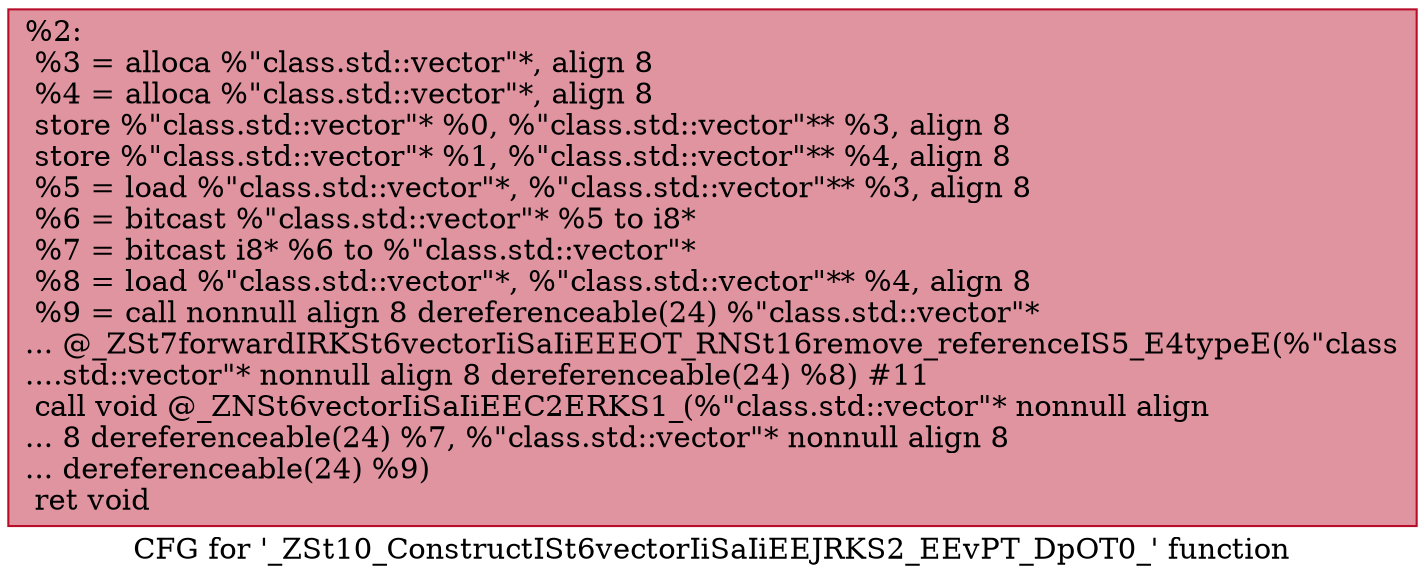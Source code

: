 digraph "CFG for '_ZSt10_ConstructISt6vectorIiSaIiEEJRKS2_EEvPT_DpOT0_' function" {
	label="CFG for '_ZSt10_ConstructISt6vectorIiSaIiEEJRKS2_EEvPT_DpOT0_' function";

	Node0x559aeaaf4a50 [shape=record,color="#b70d28ff", style=filled, fillcolor="#b70d2870",label="{%2:\l  %3 = alloca %\"class.std::vector\"*, align 8\l  %4 = alloca %\"class.std::vector\"*, align 8\l  store %\"class.std::vector\"* %0, %\"class.std::vector\"** %3, align 8\l  store %\"class.std::vector\"* %1, %\"class.std::vector\"** %4, align 8\l  %5 = load %\"class.std::vector\"*, %\"class.std::vector\"** %3, align 8\l  %6 = bitcast %\"class.std::vector\"* %5 to i8*\l  %7 = bitcast i8* %6 to %\"class.std::vector\"*\l  %8 = load %\"class.std::vector\"*, %\"class.std::vector\"** %4, align 8\l  %9 = call nonnull align 8 dereferenceable(24) %\"class.std::vector\"*\l... @_ZSt7forwardIRKSt6vectorIiSaIiEEEOT_RNSt16remove_referenceIS5_E4typeE(%\"class\l....std::vector\"* nonnull align 8 dereferenceable(24) %8) #11\l  call void @_ZNSt6vectorIiSaIiEEC2ERKS1_(%\"class.std::vector\"* nonnull align\l... 8 dereferenceable(24) %7, %\"class.std::vector\"* nonnull align 8\l... dereferenceable(24) %9)\l  ret void\l}"];
}
